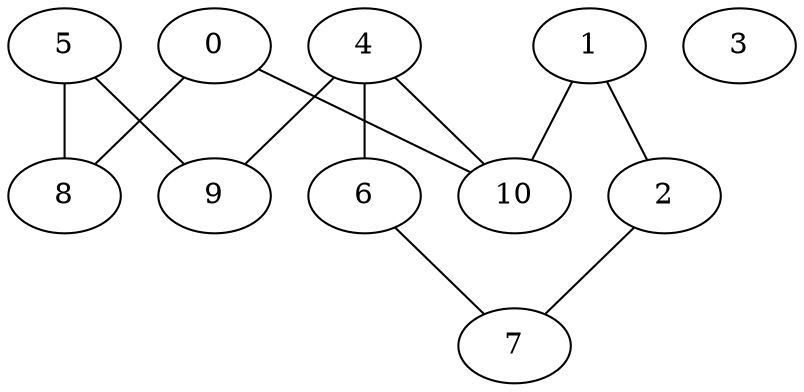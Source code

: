graph "sampletest150-mod1_image20.bmp" {
	0	 [type=intersection,
		x=355,
		y=308];
	8	 [type=intersection,
		x=177,
		y=314];
	0 -- 8	 [angle0="277.15",
		angle1="281.30",
		frequency=2,
		type0=arc,
		type1=arc];
	10	 [type=intersection,
		x=368,
		y=352];
	0 -- 10	 [angle0="1.28",
		frequency=1,
		type0=line];
	1	 [type=corner,
		x=463,
		y=364];
	2	 [type=corner,
		x=440,
		y=465];
	1 -- 2	 [angle0="-1.35",
		frequency=1,
		type0=line];
	1 -- 10	 [angle0=".13",
		frequency=1,
		type0=line];
	7	 [type=corner,
		x=65,
		y=446];
	2 -- 7	 [angle0=".05",
		frequency=1,
		type0=line];
	3	 [type=circle,
		x=259,
		y=191];
	4	 [type=intersection,
		x=156,
		y=355];
	6	 [type=corner,
		x=80,
		y=364];
	4 -- 6	 [angle0="-.12",
		frequency=1,
		type0=line];
	9	 [type=corner,
		x=154,
		y=342];
	4 -- 9	 [angle0="1.42",
		frequency=1,
		type0=line];
	4 -- 10	 [angle0="-.01",
		frequency=1,
		type0=line];
	5	 [type=corner,
		x=166,
		y=323];
	5 -- 8	 [angle0="-.69",
		frequency=1,
		type0=line];
	5 -- 9	 [angle0="-1.01",
		frequency=1,
		type0=line];
	6 -- 7	 [angle0="-1.39",
		frequency=1,
		type0=line];
}
